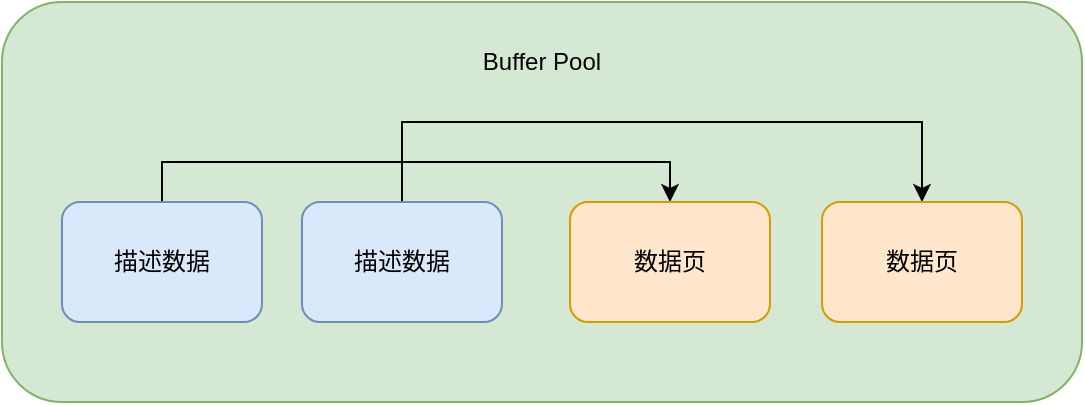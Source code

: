 <mxfile version="14.7.6" type="github">
  <diagram id="88EShVH61Wdn497kkBpx" name="Page-1">
    <mxGraphModel dx="946" dy="539" grid="1" gridSize="10" guides="1" tooltips="1" connect="1" arrows="1" fold="1" page="1" pageScale="1" pageWidth="827" pageHeight="1169" math="0" shadow="0">
      <root>
        <mxCell id="0" />
        <mxCell id="1" parent="0" />
        <mxCell id="bY_2TPdyn6DBfMFVql2d-1" value="" style="rounded=1;whiteSpace=wrap;html=1;fillColor=#d5e8d4;strokeColor=#82b366;" vertex="1" parent="1">
          <mxGeometry x="130" y="90" width="540" height="200" as="geometry" />
        </mxCell>
        <mxCell id="bY_2TPdyn6DBfMFVql2d-8" style="edgeStyle=orthogonalEdgeStyle;rounded=0;orthogonalLoop=1;jettySize=auto;html=1;exitX=0.5;exitY=0;exitDx=0;exitDy=0;entryX=0.5;entryY=0;entryDx=0;entryDy=0;" edge="1" parent="1" source="bY_2TPdyn6DBfMFVql2d-4" target="bY_2TPdyn6DBfMFVql2d-6">
          <mxGeometry relative="1" as="geometry" />
        </mxCell>
        <mxCell id="bY_2TPdyn6DBfMFVql2d-4" value="描述数据" style="rounded=1;whiteSpace=wrap;html=1;fillColor=#dae8fc;strokeColor=#6c8ebf;" vertex="1" parent="1">
          <mxGeometry x="160" y="190" width="100" height="60" as="geometry" />
        </mxCell>
        <mxCell id="bY_2TPdyn6DBfMFVql2d-9" style="edgeStyle=orthogonalEdgeStyle;rounded=0;orthogonalLoop=1;jettySize=auto;html=1;exitX=0.5;exitY=0;exitDx=0;exitDy=0;entryX=0.5;entryY=0;entryDx=0;entryDy=0;" edge="1" parent="1" source="bY_2TPdyn6DBfMFVql2d-5" target="bY_2TPdyn6DBfMFVql2d-7">
          <mxGeometry relative="1" as="geometry">
            <Array as="points">
              <mxPoint x="330" y="150" />
              <mxPoint x="590" y="150" />
            </Array>
          </mxGeometry>
        </mxCell>
        <mxCell id="bY_2TPdyn6DBfMFVql2d-5" value="描述数据" style="rounded=1;whiteSpace=wrap;html=1;fillColor=#dae8fc;strokeColor=#6c8ebf;" vertex="1" parent="1">
          <mxGeometry x="280" y="190" width="100" height="60" as="geometry" />
        </mxCell>
        <mxCell id="bY_2TPdyn6DBfMFVql2d-6" value="数据页" style="rounded=1;whiteSpace=wrap;html=1;fillColor=#ffe6cc;strokeColor=#d79b00;" vertex="1" parent="1">
          <mxGeometry x="414" y="190" width="100" height="60" as="geometry" />
        </mxCell>
        <mxCell id="bY_2TPdyn6DBfMFVql2d-7" value="数据页" style="rounded=1;whiteSpace=wrap;html=1;fillColor=#ffe6cc;strokeColor=#d79b00;" vertex="1" parent="1">
          <mxGeometry x="540" y="190" width="100" height="60" as="geometry" />
        </mxCell>
        <mxCell id="bY_2TPdyn6DBfMFVql2d-11" value="Buffer Pool" style="text;html=1;strokeColor=none;fillColor=none;align=center;verticalAlign=middle;whiteSpace=wrap;rounded=0;" vertex="1" parent="1">
          <mxGeometry x="350" y="110" width="100" height="20" as="geometry" />
        </mxCell>
      </root>
    </mxGraphModel>
  </diagram>
</mxfile>
